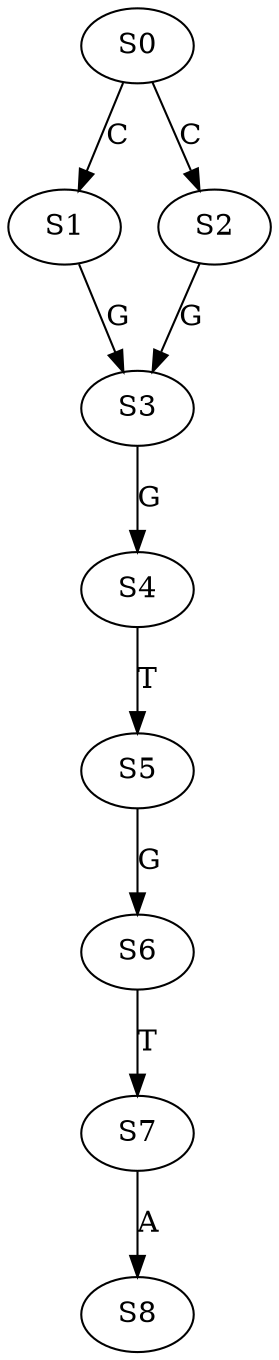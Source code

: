 strict digraph  {
	S0 -> S1 [ label = C ];
	S0 -> S2 [ label = C ];
	S1 -> S3 [ label = G ];
	S2 -> S3 [ label = G ];
	S3 -> S4 [ label = G ];
	S4 -> S5 [ label = T ];
	S5 -> S6 [ label = G ];
	S6 -> S7 [ label = T ];
	S7 -> S8 [ label = A ];
}
